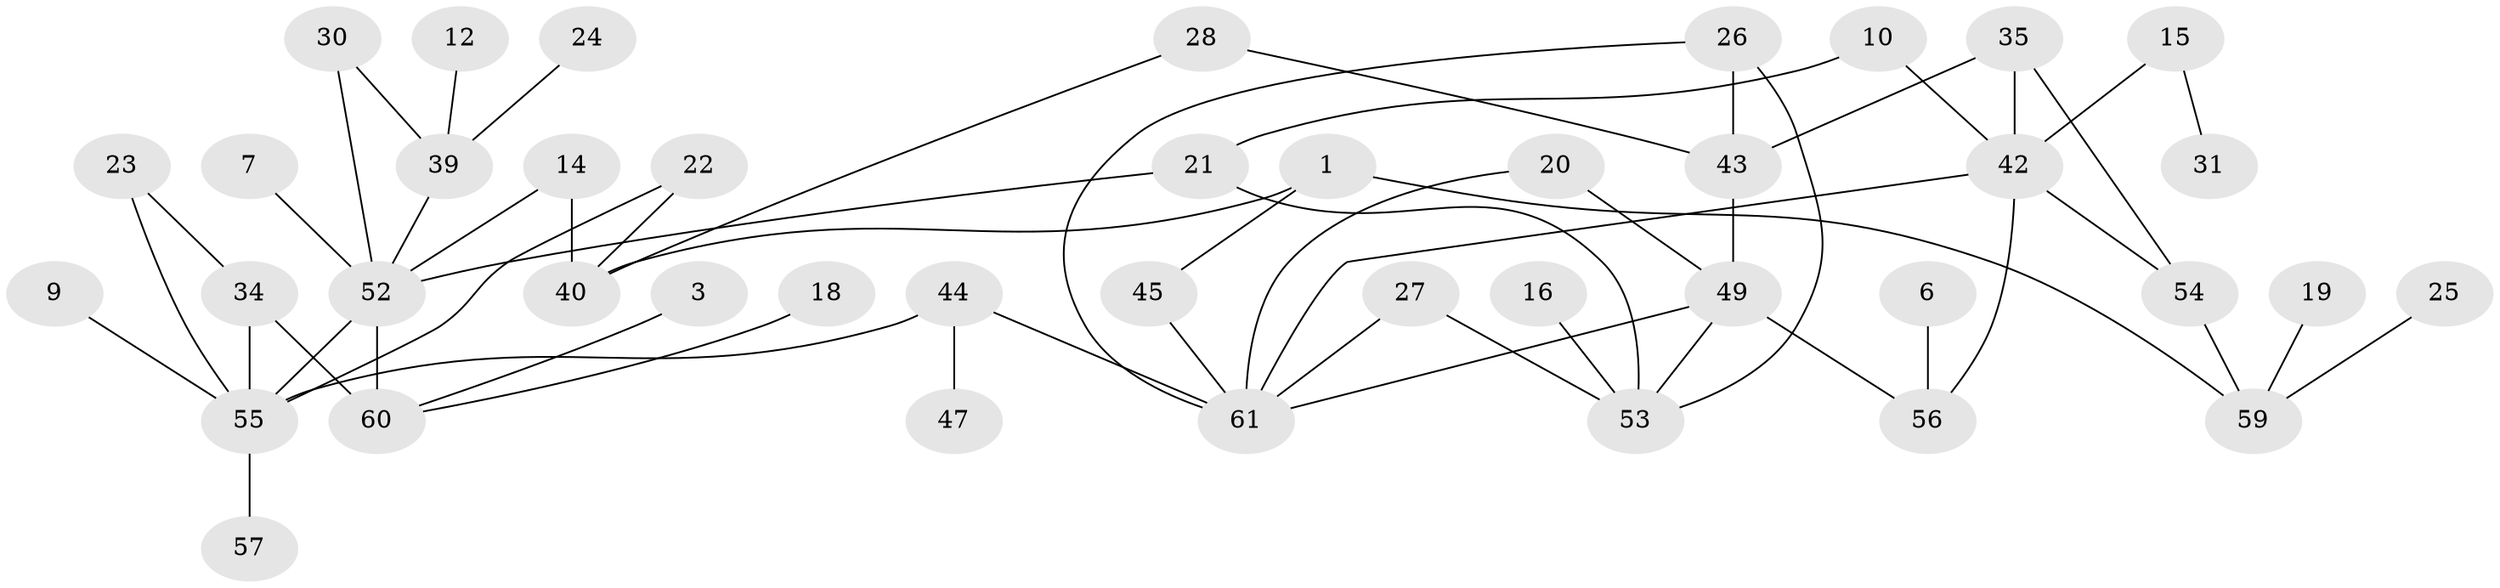 // original degree distribution, {1: 0.2809917355371901, 4: 0.09090909090909091, 3: 0.2066115702479339, 2: 0.2644628099173554, 0: 0.12396694214876033, 5: 0.024793388429752067, 6: 0.008264462809917356}
// Generated by graph-tools (version 1.1) at 2025/49/03/09/25 03:49:14]
// undirected, 42 vertices, 57 edges
graph export_dot {
graph [start="1"]
  node [color=gray90,style=filled];
  1;
  3;
  6;
  7;
  9;
  10;
  12;
  14;
  15;
  16;
  18;
  19;
  20;
  21;
  22;
  23;
  24;
  25;
  26;
  27;
  28;
  30;
  31;
  34;
  35;
  39;
  40;
  42;
  43;
  44;
  45;
  47;
  49;
  52;
  53;
  54;
  55;
  56;
  57;
  59;
  60;
  61;
  1 -- 40 [weight=1.0];
  1 -- 45 [weight=1.0];
  1 -- 59 [weight=1.0];
  3 -- 60 [weight=1.0];
  6 -- 56 [weight=1.0];
  7 -- 52 [weight=1.0];
  9 -- 55 [weight=1.0];
  10 -- 21 [weight=1.0];
  10 -- 42 [weight=1.0];
  12 -- 39 [weight=1.0];
  14 -- 40 [weight=1.0];
  14 -- 52 [weight=1.0];
  15 -- 31 [weight=1.0];
  15 -- 42 [weight=1.0];
  16 -- 53 [weight=1.0];
  18 -- 60 [weight=1.0];
  19 -- 59 [weight=1.0];
  20 -- 49 [weight=1.0];
  20 -- 61 [weight=1.0];
  21 -- 52 [weight=1.0];
  21 -- 53 [weight=1.0];
  22 -- 40 [weight=1.0];
  22 -- 55 [weight=1.0];
  23 -- 34 [weight=1.0];
  23 -- 55 [weight=1.0];
  24 -- 39 [weight=1.0];
  25 -- 59 [weight=1.0];
  26 -- 43 [weight=1.0];
  26 -- 53 [weight=1.0];
  26 -- 61 [weight=1.0];
  27 -- 53 [weight=1.0];
  27 -- 61 [weight=1.0];
  28 -- 40 [weight=1.0];
  28 -- 43 [weight=1.0];
  30 -- 39 [weight=1.0];
  30 -- 52 [weight=1.0];
  34 -- 55 [weight=1.0];
  34 -- 60 [weight=2.0];
  35 -- 42 [weight=1.0];
  35 -- 43 [weight=1.0];
  35 -- 54 [weight=1.0];
  39 -- 52 [weight=1.0];
  42 -- 54 [weight=1.0];
  42 -- 56 [weight=1.0];
  42 -- 61 [weight=1.0];
  43 -- 49 [weight=1.0];
  44 -- 47 [weight=1.0];
  44 -- 55 [weight=1.0];
  44 -- 61 [weight=1.0];
  45 -- 61 [weight=1.0];
  49 -- 53 [weight=1.0];
  49 -- 56 [weight=1.0];
  49 -- 61 [weight=1.0];
  52 -- 55 [weight=1.0];
  52 -- 60 [weight=1.0];
  54 -- 59 [weight=1.0];
  55 -- 57 [weight=1.0];
}
